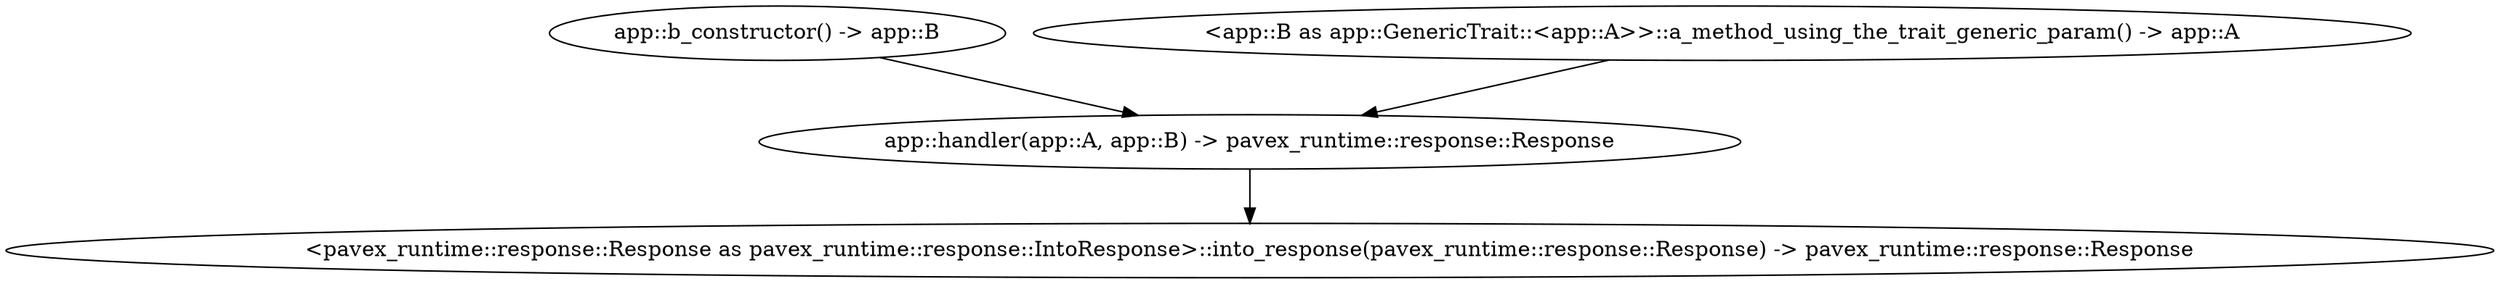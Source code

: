 digraph "GET /home" {
    0 [ label = "app::handler(app::A, app::B) -> pavex_runtime::response::Response"]
    1 [ label = "app::b_constructor() -> app::B"]
    2 [ label = "<app::B as app::GenericTrait::<app::A>>::a_method_using_the_trait_generic_param() -> app::A"]
    3 [ label = "<pavex_runtime::response::Response as pavex_runtime::response::IntoResponse>::into_response(pavex_runtime::response::Response) -> pavex_runtime::response::Response"]
    1 -> 0 [ ]
    2 -> 0 [ ]
    0 -> 3 [ ]
}
digraph app_state {
    0 [ label = "crate::ApplicationState() -> crate::ApplicationState"]
}